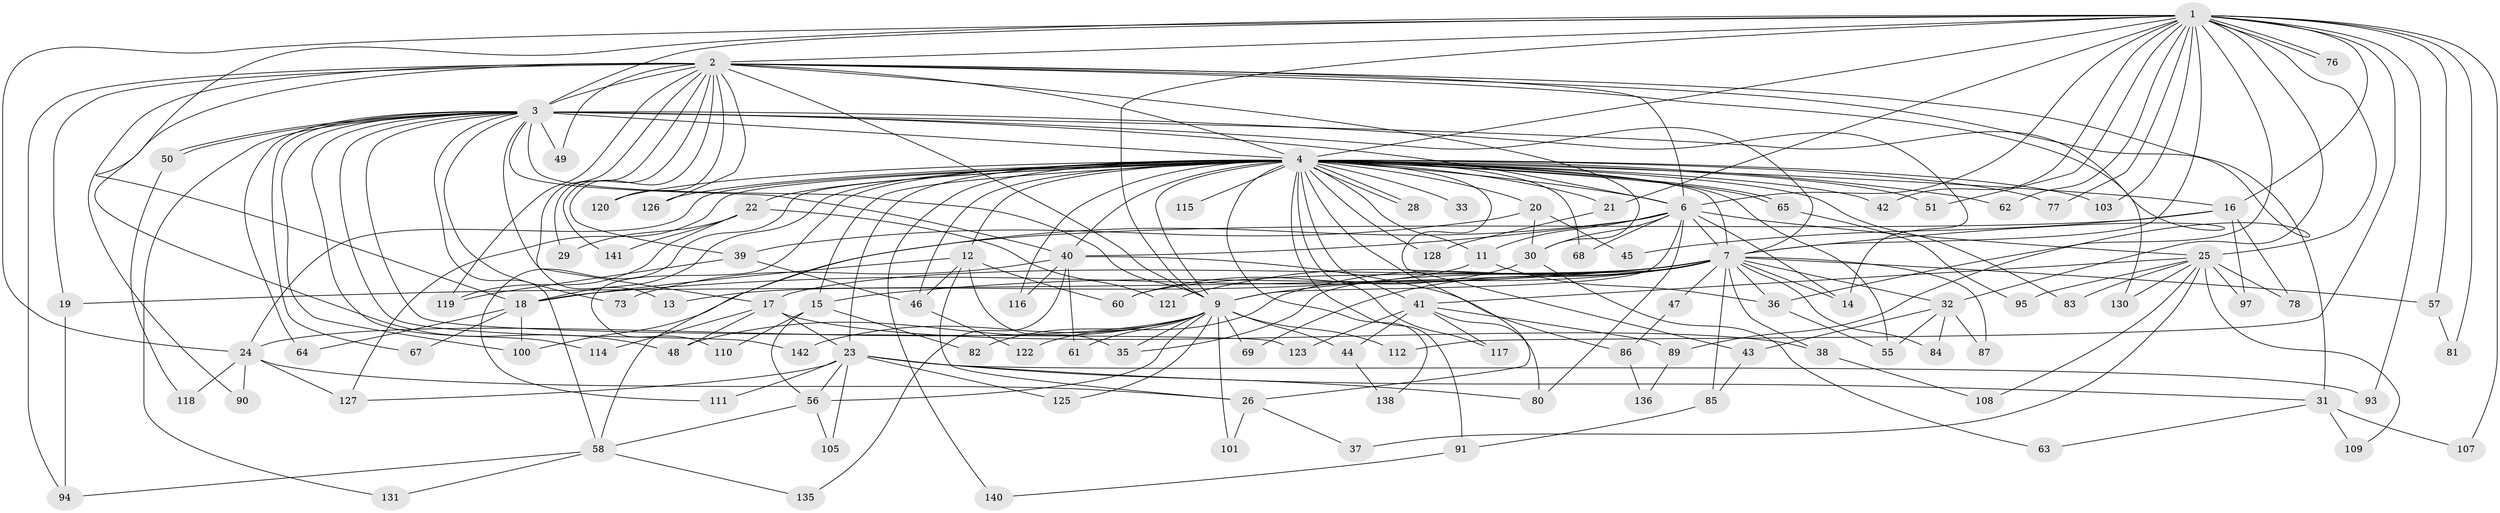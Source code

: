 // original degree distribution, {29: 0.013986013986013986, 26: 0.006993006993006993, 13: 0.013986013986013986, 21: 0.02097902097902098, 18: 0.006993006993006993, 17: 0.006993006993006993, 38: 0.006993006993006993, 4: 0.04195804195804196, 7: 0.03496503496503497, 2: 0.5594405594405595, 3: 0.1958041958041958, 5: 0.055944055944055944, 6: 0.027972027972027972, 9: 0.006993006993006993}
// Generated by graph-tools (version 1.1) at 2025/10/02/27/25 16:10:56]
// undirected, 110 vertices, 241 edges
graph export_dot {
graph [start="1"]
  node [color=gray90,style=filled];
  1 [super="+59"];
  2 [super="+52"];
  3 [super="+5"];
  4 [super="+8"];
  6 [super="+27"];
  7 [super="+10"];
  9 [super="+96"];
  11 [super="+134"];
  12 [super="+34"];
  13;
  14 [super="+75"];
  15;
  16;
  17 [super="+113"];
  18 [super="+104"];
  19 [super="+124"];
  20 [super="+99"];
  21;
  22 [super="+143"];
  23 [super="+74"];
  24 [super="+98"];
  25 [super="+79"];
  26 [super="+54"];
  28;
  29;
  30 [super="+72"];
  31;
  32 [super="+88"];
  33;
  35 [super="+129"];
  36;
  37;
  38;
  39;
  40 [super="+70"];
  41 [super="+53"];
  42;
  43;
  44;
  45;
  46 [super="+133"];
  47;
  48 [super="+71"];
  49;
  50;
  51;
  55 [super="+137"];
  56 [super="+92"];
  57;
  58 [super="+66"];
  60;
  61;
  62;
  63;
  64;
  65;
  67;
  68;
  69;
  73;
  76;
  77;
  78 [super="+102"];
  80 [super="+139"];
  81;
  82;
  83;
  84;
  85;
  86;
  87;
  89;
  90;
  91;
  93;
  94;
  95;
  97;
  100 [super="+106"];
  101;
  103;
  105;
  107;
  108;
  109;
  110;
  111;
  112;
  114;
  115;
  116;
  117;
  118;
  119;
  120;
  121;
  122;
  123;
  125;
  126;
  127 [super="+132"];
  128;
  130;
  131;
  135;
  136;
  138;
  140;
  141;
  142;
  1 -- 2;
  1 -- 3 [weight=2];
  1 -- 4 [weight=2];
  1 -- 6;
  1 -- 7 [weight=2];
  1 -- 9;
  1 -- 21;
  1 -- 24;
  1 -- 25;
  1 -- 32 [weight=2];
  1 -- 36;
  1 -- 42;
  1 -- 51;
  1 -- 57;
  1 -- 62;
  1 -- 76;
  1 -- 76;
  1 -- 77;
  1 -- 81;
  1 -- 93;
  1 -- 103;
  1 -- 107;
  1 -- 112;
  1 -- 16;
  1 -- 18;
  2 -- 3 [weight=2];
  2 -- 4 [weight=2];
  2 -- 6 [weight=2];
  2 -- 7 [weight=2];
  2 -- 9;
  2 -- 13;
  2 -- 19;
  2 -- 29 [weight=2];
  2 -- 30;
  2 -- 31;
  2 -- 39;
  2 -- 48;
  2 -- 49;
  2 -- 89;
  2 -- 90;
  2 -- 94;
  2 -- 119;
  2 -- 120;
  2 -- 126;
  2 -- 141;
  3 -- 4 [weight=4];
  3 -- 6 [weight=2];
  3 -- 7 [weight=4];
  3 -- 9 [weight=2];
  3 -- 17;
  3 -- 50;
  3 -- 50;
  3 -- 100;
  3 -- 64;
  3 -- 130;
  3 -- 67;
  3 -- 131;
  3 -- 73;
  3 -- 142;
  3 -- 40;
  3 -- 49;
  3 -- 114;
  3 -- 58;
  3 -- 123;
  3 -- 14;
  4 -- 6 [weight=2];
  4 -- 7 [weight=4];
  4 -- 9 [weight=2];
  4 -- 15;
  4 -- 28;
  4 -- 28;
  4 -- 33 [weight=2];
  4 -- 40;
  4 -- 41 [weight=2];
  4 -- 51;
  4 -- 62;
  4 -- 65;
  4 -- 65;
  4 -- 83;
  4 -- 103;
  4 -- 110;
  4 -- 111;
  4 -- 117;
  4 -- 120;
  4 -- 140;
  4 -- 128;
  4 -- 11;
  4 -- 12;
  4 -- 138;
  4 -- 16;
  4 -- 18;
  4 -- 20;
  4 -- 21;
  4 -- 22;
  4 -- 23 [weight=2];
  4 -- 26;
  4 -- 42;
  4 -- 43;
  4 -- 55;
  4 -- 68;
  4 -- 77;
  4 -- 91;
  4 -- 115;
  4 -- 116;
  4 -- 126;
  4 -- 127;
  4 -- 46;
  4 -- 24;
  6 -- 7 [weight=2];
  6 -- 9;
  6 -- 11;
  6 -- 14;
  6 -- 25 [weight=2];
  6 -- 30;
  6 -- 40;
  6 -- 58;
  6 -- 68;
  6 -- 80;
  7 -- 9 [weight=3];
  7 -- 19;
  7 -- 32;
  7 -- 35;
  7 -- 38;
  7 -- 47 [weight=2];
  7 -- 87;
  7 -- 122;
  7 -- 69;
  7 -- 14;
  7 -- 15;
  7 -- 17;
  7 -- 18;
  7 -- 84;
  7 -- 85;
  7 -- 57;
  7 -- 36;
  7 -- 121;
  7 -- 60;
  9 -- 24;
  9 -- 44;
  9 -- 48;
  9 -- 56;
  9 -- 61;
  9 -- 69;
  9 -- 82;
  9 -- 101;
  9 -- 125;
  9 -- 142;
  9 -- 112;
  9 -- 35;
  11 -- 13;
  11 -- 36;
  12 -- 35;
  12 -- 46;
  12 -- 60;
  12 -- 26;
  12 -- 18;
  15 -- 56;
  15 -- 82;
  15 -- 110;
  16 -- 45;
  16 -- 78;
  16 -- 97;
  16 -- 100;
  17 -- 38;
  17 -- 114;
  17 -- 48;
  17 -- 23;
  18 -- 64;
  18 -- 67;
  18 -- 100;
  19 -- 94;
  20 -- 39;
  20 -- 45;
  20 -- 30;
  21 -- 128;
  22 -- 29;
  22 -- 121;
  22 -- 141;
  22 -- 119;
  23 -- 31;
  23 -- 105;
  23 -- 111;
  23 -- 125;
  23 -- 80;
  23 -- 93;
  23 -- 127;
  23 -- 56;
  24 -- 26;
  24 -- 90;
  24 -- 118;
  24 -- 127;
  25 -- 37;
  25 -- 41;
  25 -- 78 [weight=2];
  25 -- 83;
  25 -- 95;
  25 -- 97;
  25 -- 108;
  25 -- 109;
  25 -- 130;
  26 -- 37;
  26 -- 101;
  30 -- 63;
  30 -- 60;
  31 -- 63;
  31 -- 107;
  31 -- 109;
  32 -- 43;
  32 -- 55;
  32 -- 84;
  32 -- 87;
  36 -- 55;
  38 -- 108;
  39 -- 46;
  39 -- 119;
  40 -- 61;
  40 -- 73;
  40 -- 116;
  40 -- 86;
  40 -- 135;
  41 -- 44;
  41 -- 80;
  41 -- 89;
  41 -- 117;
  41 -- 123;
  43 -- 85;
  44 -- 138;
  46 -- 122;
  47 -- 86;
  50 -- 118;
  56 -- 105;
  56 -- 58;
  57 -- 81;
  58 -- 94;
  58 -- 135;
  58 -- 131;
  65 -- 95;
  85 -- 91;
  86 -- 136;
  89 -- 136;
  91 -- 140;
}
